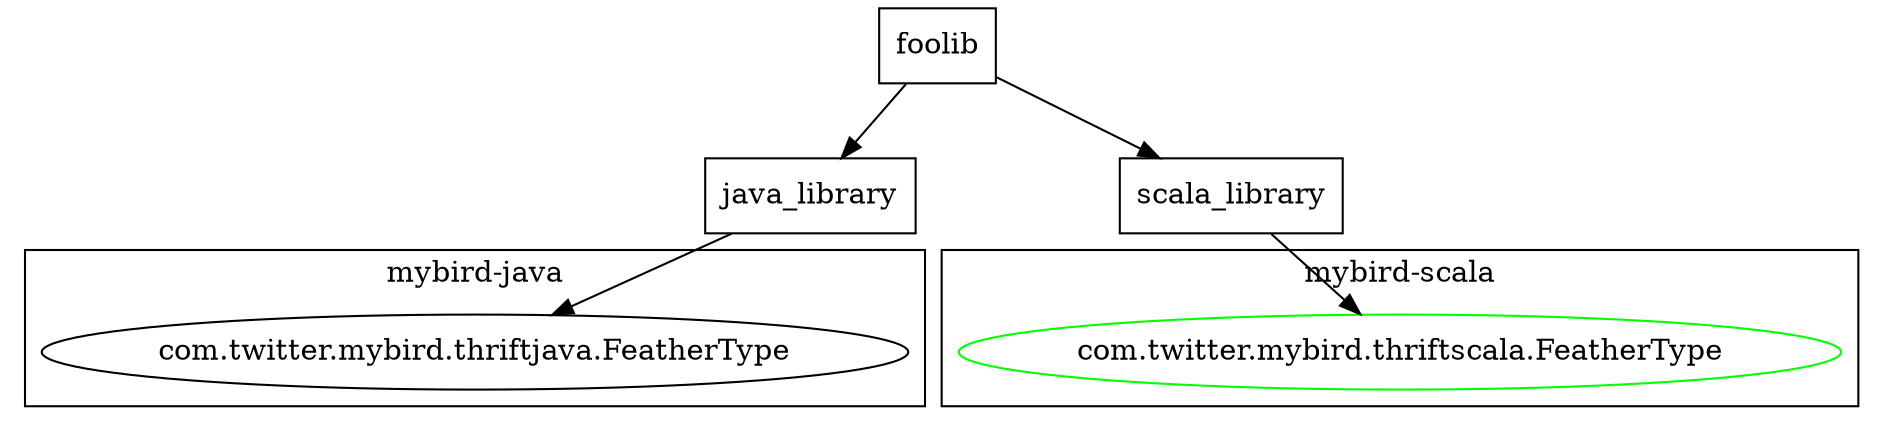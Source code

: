 digraph G {
  node [shape="box"];
  library [label="foolib"];

  subgraph cluster_java_thrift {
    label="mybird-java";
    java_thrift [shape="ellipse",label="com.twitter.mybird.thriftjava.FeatherType"]
  }

  subgraph cluster_scala_thrift {
    label="mybird-scala";
    scala_thrift [shape="ellipse",color="green",label="com.twitter.mybird.thriftscala.FeatherType"]
  }

  library -> java_library;
  library -> scala_library;
  java_library -> java_thrift;
  scala_library -> scala_thrift;
}